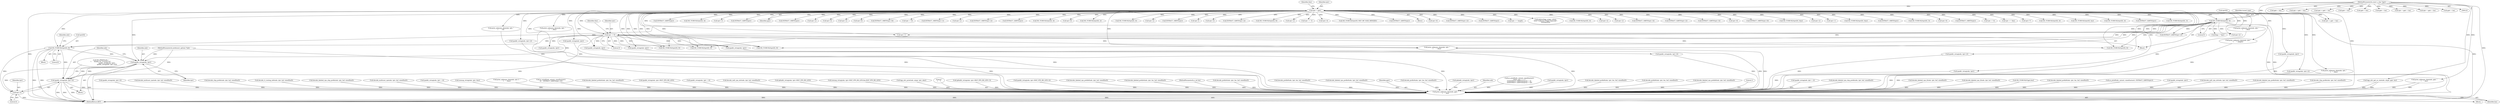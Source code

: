 digraph "0_tcpdump_d10a0f980fe8f9407ab1ffbd612641433ebe175e@array" {
"1002447" [label="(Call,ND_TCHECK2(tptr[0], 8))"];
"1000142" [label="(Call,tptr = pptr)"];
"1000128" [label="(MethodParameterIn,const u_char *pptr)"];
"1002395" [label="(Call,ND_TCHECK2(tptr[0], 5))"];
"1002436" [label="(Call,tptr +=5)"];
"1002458" [label="(Call,ipaddr_string(ndo, tptr))"];
"1002461" [label="(Call,ipaddr_string(ndo, tptr+4))"];
"1002909" [label="(Call,print_unknown_data(ndo, pptr, \"\n\t    \", len))"];
"1002463" [label="(Call,tptr+4)"];
"1001706" [label="(Call,decode_prefix4(ndo, tptr, len, buf, sizeof(buf)))"];
"1002668" [label="(Call,EXTRACT_32BITS(tptr))"];
"1001430" [label="(Call,decode_labeled_prefix6(ndo, tptr, len, buf, sizeof(buf)))"];
"1002913" [label="(Identifier,len)"];
"1001390" [label="(Call,decode_prefix6(ndo, tptr, len, buf, sizeof(buf)))"];
"1002401" [label="(Identifier,tunnel_type)"];
"1002464" [label="(Identifier,tptr)"];
"1000126" [label="(MethodParameterIn,netdissect_options *ndo)"];
"1002465" [label="(Literal,4)"];
"1000977" [label="(Call,isonsap_string(ndo, tptr, tlen))"];
"1000347" [label="(Call,ND_TCHECK2(tptr[0], 4))"];
"1002354" [label="(Call,tptr+3)"];
"1002378" [label="(Call,print_unknown_data(ndo, tptr, \"\n\t      \", 8))"];
"1000146" [label="(Identifier,tlen)"];
"1001818" [label="(Call,decode_prefix6(ndo, tptr, len, buf, sizeof(buf)))"];
"1001262" [label="(Call,decode_labeled_vpn_prefix4(ndo, tptr, buf, sizeof(buf)))"];
"1002911" [label="(Identifier,pptr)"];
"1002848" [label="(Call,EXTRACT_32BITS(tptr))"];
"1002298" [label="(Call,ipaddr_string(ndo, tptr+2))"];
"1000144" [label="(Identifier,pptr)"];
"1000406" [label="(Call,EXTRACT_16BITS(tptr))"];
"1002440" [label="(Identifier,tlen)"];
"1002909" [label="(Call,print_unknown_data(ndo, pptr, \"\n\t    \", len))"];
"1001898" [label="(Call,decode_labeled_vpn_prefix6(ndo, tptr, buf, sizeof(buf)))"];
"1002437" [label="(Identifier,tptr)"];
"1000208" [label="(Call,pptr + len)"];
"1002915" [label="(Literal,1)"];
"1002203" [label="(Call,ipaddr_string(ndo, tptr+4))"];
"1002431" [label="(Call,EXTRACT_24BITS(tptr+2))"];
"1002195" [label="(Call,tptr+2)"];
"1000861" [label="(Call,ip6addr_string(ndo, tptr))"];
"1002910" [label="(Identifier,ndo)"];
"1002457" [label="(Block,)"];
"1002200" [label="(Call,tptr+4)"];
"1001691" [label="(Call,tptr < pptr + len)"];
"1000258" [label="(Call,as_printf(ndo, astostr, sizeof(astostr),\n\t\t\t\tas_size == 2 ?\n\t\t\t\tEXTRACT_16BITS(&tptr[2 + i]) :\n\t\t\t\tEXTRACT_32BITS(&tptr[2 + i])))"];
"1002505" [label="(Call,ND_TCHECK2(tptr[0], 8))"];
"1002257" [label="(Call,tptr+2)"];
"1000955" [label="(Call,ipaddr_string(ndo, tptr))"];
"1002308" [label="(Call,tptr+6)"];
"1000128" [label="(MethodParameterIn,const u_char *pptr)"];
"1002224" [label="(Call,EXTRACT_16BITS(tptr+6))"];
"1001167" [label="(Call,tptr < pptr + len)"];
"1002387" [label="(Call,tptr +=8)"];
"1002516" [label="(Call,ipaddr_string(ndo, tptr))"];
"1001169" [label="(Call,pptr + len)"];
"1000408" [label="(Call,ipaddr_string(ndo, tptr + 2))"];
"1001693" [label="(Call,pptr + len)"];
"1001566" [label="(Call,decode_labeled_vpn_clnp_prefix(ndo, tptr, buf, sizeof(buf)))"];
"1001625" [label="(Call,pptr + len)"];
"1002581" [label="(Call,EXTRACT_16BITS(tptr+1))"];
"1002444" [label="(Block,)"];
"1000200" [label="(Call,bgp_attr_get_as_size(ndo, atype, pptr, len))"];
"1001930" [label="(Call,decode_labeled_vpn_l2(ndo, tptr, buf, sizeof(buf)))"];
"1001623" [label="(Call,tptr = pptr + len)"];
"1001502" [label="(Call,decode_labeled_vpn_l2(ndo, tptr, buf, sizeof(buf)))"];
"1002395" [label="(Call,ND_TCHECK2(tptr[0], 5))"];
"1002286" [label="(Call,tptr+2)"];
"1002905" [label="(Call,ND_TCHECK2(*pptr,len))"];
"1000143" [label="(Identifier,tptr)"];
"1002194" [label="(Call,EXTRACT_16BITS(tptr+2))"];
"1000598" [label="(Call,ipaddr_string(ndo, tptr))"];
"1002489" [label="(Call,ND_TCHECK2(tptr[0], 4))"];
"1000493" [label="(Call,EXTRACT_32BITS(tptr))"];
"1001858" [label="(Call,decode_labeled_prefix6(ndo, tptr, len, buf, sizeof(buf)))"];
"1002663" [label="(Call,as_printf(ndo, astostr, sizeof(astostr), EXTRACT_32BITS(tptr)))"];
"1000557" [label="(Call,ND_TCHECK2(tptr[0], 4))"];
"1002119" [label="(Call,tptr = pptr + len)"];
"1002536" [label="(Call,ipaddr_string(ndo, tptr))"];
"1000767" [label="(Call,ipaddr_string(ndo, tptr))"];
"1002325" [label="(Call,tptr+6)"];
"1002151" [label="(Call,ND_TCHECK2(tptr[0], 2))"];
"1000206" [label="(Call,tptr < pptr + len)"];
"1000587" [label="(Call,ND_TCHECK2(tptr[0], 4))"];
"1002349" [label="(Call,tptr+2)"];
"1001358" [label="(Call,decode_mdt_vpn_nlri(ndo, tptr, buf, sizeof(buf)))"];
"1000622" [label="(Call,EXTRACT_16BITS(tptr))"];
"1002454" [label="(Identifier,ndo)"];
"1001786" [label="(Call,decode_labeled_vpn_prefix4(ndo, tptr, buf, sizeof(buf)))"];
"1002091" [label="(Call,tptr-3)"];
"1001962" [label="(Call,decode_clnp_prefix(ndo, tptr, buf, sizeof(buf)))"];
"1002358" [label="(Call,tptr+4)"];
"1002242" [label="(Call,EXTRACT_32BITS(tptr+2))"];
"1000445" [label="(Call,ND_TCHECK2(tptr[0], 8))"];
"1002482" [label="(Call,ipaddr_string(ndo, tptr+4))"];
"1002462" [label="(Identifier,ndo)"];
"1002221" [label="(Call,tptr+2)"];
"1002585" [label="(Call,tptr += 3)"];
"1002205" [label="(Call,tptr+4)"];
"1001326" [label="(Call,decode_multicast_vpn(ndo, tptr, buf, sizeof(buf)))"];
"1001534" [label="(Call,decode_clnp_prefix(ndo, tptr, buf, sizeof(buf)))"];
"1001640" [label="(Call,ND_TCHECK2(tptr[0], BGP_MP_NLRI_MINSIZE))"];
"1001294" [label="(Call,decode_rt_routing_info(ndo, tptr, buf, sizeof(buf)))"];
"1002436" [label="(Call,tptr +=5)"];
"1002452" [label="(Call,ND_PRINT((ndo, \"\n\t      Sender %s, P-Group %s\",\n                           ipaddr_string(ndo, tptr),\n                           ipaddr_string(ndo, tptr+4))))"];
"1002406" [label="(Call,flags = *tptr)"];
"1000426" [label="(Call,EXTRACT_32BITS(tptr))"];
"1001092" [label="(Call,print_unknown_data(ndo, tptr, \"\n\t    \", tlen))"];
"1002459" [label="(Identifier,ndo)"];
"1001994" [label="(Call,decode_labeled_vpn_clnp_prefix(ndo, tptr, buf, sizeof(buf)))"];
"1000130" [label="(Block,)"];
"1002058" [label="(Call,decode_multicast_vpn(ndo, tptr, buf, sizeof(buf)))"];
"1000428" [label="(Call,ipaddr_string(ndo, tptr + 4))"];
"1002225" [label="(Call,tptr+6)"];
"1002368" [label="(Call,EXTRACT_16BITS(tptr+2))"];
"1002463" [label="(Call,tptr+4)"];
"1002635" [label="(Call,print_unknown_data(ndo, tptr,\"\n\t      \", length))"];
"1002109" [label="(Call,print_unknown_data(ndo, tptr-3, \"\n\t    \", tlen))"];
"1000357" [label="(Call,EXTRACT_32BITS(tptr))"];
"1002640" [label="(Call,tptr += length)"];
"1002499" [label="(Call,ipaddr_string(ndo, tptr))"];
"1000170" [label="(Call,tok2str(bgp_origin_values,\n\t\t\t\t\t\t\"Unknown Origin Typecode\",\n\t\t\t\t\t\ttptr[0]))"];
"1002648" [label="(Call,ND_TCHECK2(tptr[0], 4))"];
"1002369" [label="(Call,tptr+2)"];
"1000331" [label="(Call,ipaddr_string(ndo, tptr))"];
"1002237" [label="(Call,as_printf(ndo, astostr, sizeof(astostr),\n\t\t\t    EXTRACT_32BITS(tptr+2)))"];
"1002396" [label="(Call,tptr[0])"];
"1002451" [label="(Literal,8)"];
"1002300" [label="(Call,tptr+2)"];
"1002919" [label="(MethodReturn,RET)"];
"1001222" [label="(Call,decode_labeled_prefix4(ndo, tptr, len, buf, sizeof(buf)))"];
"1000815" [label="(Call,ipaddr_string(ndo, tptr+BGP_VPN_RD_LEN))"];
"1000463" [label="(Call,ipaddr_string(ndo, tptr + 4))"];
"1002357" [label="(Call,EXTRACT_16BITS(tptr+4))"];
"1002256" [label="(Call,EXTRACT_32BITS(tptr+2))"];
"1002461" [label="(Call,ipaddr_string(ndo, tptr+4))"];
"1002026" [label="(Call,decode_mdt_vpn_nlri(ndo, tptr, buf, sizeof(buf)))"];
"1000909" [label="(Call,ip6addr_string(ndo, tptr+BGP_VPN_RD_LEN))"];
"1002199" [label="(Call,EXTRACT_32BITS(tptr+4))"];
"1002331" [label="(Call,tptr+6)"];
"1002284" [label="(Call,ipaddr_string(ndo, tptr+2))"];
"1002246" [label="(Call,EXTRACT_16BITS(tptr+6))"];
"1001018" [label="(Call,isonsap_string(ndo, tptr+BGP_VPN_RD_LEN,tlen-BGP_VPN_RD_LEN))"];
"1000682" [label="(Call,print_unknown_data(ndo, tptr, \"\n\t    \", tlen))"];
"1001073" [label="(Call,ND_TCHECK2(tptr[0], tlen))"];
"1002243" [label="(Call,tptr+2)"];
"1002800" [label="(Call,bgp_attr_print(ndo, atype, tptr, alen))"];
"1002582" [label="(Call,tptr+1)"];
"1002121" [label="(Call,pptr + len)"];
"1002479" [label="(Call,ipaddr_string(ndo, tptr))"];
"1000663" [label="(Call,ND_TCHECK2(tptr[0], tlen))"];
"1002158" [label="(Call,EXTRACT_16BITS(tptr))"];
"1002448" [label="(Call,tptr[0])"];
"1000142" [label="(Call,tptr = pptr)"];
"1000615" [label="(Call,ND_TCHECK2(tptr[0], 3))"];
"1002912" [label="(Literal,\"\n\t    \")"];
"1002247" [label="(Call,tptr+6)"];
"1000567" [label="(Call,ipaddr_string(ndo, tptr))"];
"1001647" [label="(Call,EXTRACT_16BITS(tptr))"];
"1002432" [label="(Call,tptr+2)"];
"1001058" [label="(Call,ip6addr_string(ndo, tptr+BGP_VPN_RD_LEN+3))"];
"1000542" [label="(Call,tptr +=4)"];
"1002904" [label="(Block,)"];
"1002552" [label="(Call,print_unknown_data(ndo, tptr, \"\n\t      \", tlen))"];
"1001097" [label="(Call,tptr += tlen)"];
"1002315" [label="(Call,tptr+7)"];
"1002403" [label="(Call,tptr+1)"];
"1002219" [label="(Call,ipaddr_string(ndo, tptr+2))"];
"1000486" [label="(Call,ND_TCHECK2(tptr[0], 4))"];
"1001615" [label="(Call,print_unknown_data(ndo, tptr, \"\n\t    \", tlen))"];
"1001038" [label="(Call,ipaddr_string(ndo, tptr+BGP_VPN_RD_LEN+4))"];
"1002438" [label="(Literal,5)"];
"1000385" [label="(Call,ND_TCHECK2(tptr[0], len))"];
"1001470" [label="(Call,decode_labeled_vpn_prefix6(ndo, tptr, buf, sizeof(buf)))"];
"1001746" [label="(Call,decode_labeled_prefix4(ndo, tptr, len, buf, sizeof(buf)))"];
"1002392" [label="(Block,)"];
"1000129" [label="(MethodParameterIn,u_int len)"];
"1002468" [label="(Call,ND_TCHECK2(tptr[0], 8))"];
"1002447" [label="(Call,ND_TCHECK2(tptr[0], 8))"];
"1000321" [label="(Call,ND_TCHECK2(tptr[0], 4))"];
"1002399" [label="(Literal,5)"];
"1002458" [label="(Call,ipaddr_string(ndo, tptr))"];
"1000461" [label="(Call,EXTRACT_32BITS(tptr))"];
"1002460" [label="(Identifier,tptr)"];
"1002570" [label="(Call,ND_TCHECK2(tptr[0], 3))"];
"1001182" [label="(Call,decode_prefix4(ndo, tptr, len, buf, sizeof(buf)))"];
"1002890" [label="(Call,print_unknown_data(ndo, pptr, \"\n\t    \", len))"];
"1002525" [label="(Call,ND_TCHECK2(tptr[0], 8))"];
"1002447" -> "1002444"  [label="AST: "];
"1002447" -> "1002451"  [label="CFG: "];
"1002448" -> "1002447"  [label="AST: "];
"1002451" -> "1002447"  [label="AST: "];
"1002454" -> "1002447"  [label="CFG: "];
"1002447" -> "1002919"  [label="DDG: "];
"1002447" -> "1002919"  [label="DDG: "];
"1000142" -> "1002447"  [label="DDG: "];
"1002395" -> "1002447"  [label="DDG: "];
"1002436" -> "1002447"  [label="DDG: "];
"1002447" -> "1002458"  [label="DDG: "];
"1002447" -> "1002461"  [label="DDG: "];
"1002447" -> "1002463"  [label="DDG: "];
"1000142" -> "1000130"  [label="AST: "];
"1000142" -> "1000144"  [label="CFG: "];
"1000143" -> "1000142"  [label="AST: "];
"1000144" -> "1000142"  [label="AST: "];
"1000146" -> "1000142"  [label="CFG: "];
"1000142" -> "1002919"  [label="DDG: "];
"1000142" -> "1002919"  [label="DDG: "];
"1000128" -> "1000142"  [label="DDG: "];
"1000142" -> "1000170"  [label="DDG: "];
"1000142" -> "1000206"  [label="DDG: "];
"1000142" -> "1000321"  [label="DDG: "];
"1000142" -> "1000331"  [label="DDG: "];
"1000142" -> "1000347"  [label="DDG: "];
"1000142" -> "1000357"  [label="DDG: "];
"1000142" -> "1000385"  [label="DDG: "];
"1000142" -> "1000406"  [label="DDG: "];
"1000142" -> "1000426"  [label="DDG: "];
"1000142" -> "1000445"  [label="DDG: "];
"1000142" -> "1000461"  [label="DDG: "];
"1000142" -> "1000486"  [label="DDG: "];
"1000142" -> "1000493"  [label="DDG: "];
"1000142" -> "1000542"  [label="DDG: "];
"1000142" -> "1000557"  [label="DDG: "];
"1000142" -> "1000567"  [label="DDG: "];
"1000142" -> "1000587"  [label="DDG: "];
"1000142" -> "1000598"  [label="DDG: "];
"1000142" -> "1000615"  [label="DDG: "];
"1000142" -> "1000622"  [label="DDG: "];
"1000142" -> "1000663"  [label="DDG: "];
"1000142" -> "1000682"  [label="DDG: "];
"1000142" -> "1001073"  [label="DDG: "];
"1000142" -> "1001092"  [label="DDG: "];
"1000142" -> "1001097"  [label="DDG: "];
"1000142" -> "1001615"  [label="DDG: "];
"1000142" -> "1001640"  [label="DDG: "];
"1000142" -> "1001647"  [label="DDG: "];
"1000142" -> "1002091"  [label="DDG: "];
"1000142" -> "1002151"  [label="DDG: "];
"1000142" -> "1002158"  [label="DDG: "];
"1000142" -> "1002194"  [label="DDG: "];
"1000142" -> "1002195"  [label="DDG: "];
"1000142" -> "1002199"  [label="DDG: "];
"1000142" -> "1002200"  [label="DDG: "];
"1000142" -> "1002203"  [label="DDG: "];
"1000142" -> "1002205"  [label="DDG: "];
"1000142" -> "1002219"  [label="DDG: "];
"1000142" -> "1002221"  [label="DDG: "];
"1000142" -> "1002224"  [label="DDG: "];
"1000142" -> "1002225"  [label="DDG: "];
"1000142" -> "1002242"  [label="DDG: "];
"1000142" -> "1002243"  [label="DDG: "];
"1000142" -> "1002246"  [label="DDG: "];
"1000142" -> "1002247"  [label="DDG: "];
"1000142" -> "1002256"  [label="DDG: "];
"1000142" -> "1002257"  [label="DDG: "];
"1000142" -> "1002284"  [label="DDG: "];
"1000142" -> "1002286"  [label="DDG: "];
"1000142" -> "1002298"  [label="DDG: "];
"1000142" -> "1002300"  [label="DDG: "];
"1000142" -> "1002308"  [label="DDG: "];
"1000142" -> "1002315"  [label="DDG: "];
"1000142" -> "1002325"  [label="DDG: "];
"1000142" -> "1002331"  [label="DDG: "];
"1000142" -> "1002349"  [label="DDG: "];
"1000142" -> "1002354"  [label="DDG: "];
"1000142" -> "1002357"  [label="DDG: "];
"1000142" -> "1002358"  [label="DDG: "];
"1000142" -> "1002368"  [label="DDG: "];
"1000142" -> "1002369"  [label="DDG: "];
"1000142" -> "1002378"  [label="DDG: "];
"1000142" -> "1002387"  [label="DDG: "];
"1000142" -> "1002395"  [label="DDG: "];
"1000142" -> "1002403"  [label="DDG: "];
"1000142" -> "1002431"  [label="DDG: "];
"1000142" -> "1002432"  [label="DDG: "];
"1000142" -> "1002436"  [label="DDG: "];
"1000142" -> "1002458"  [label="DDG: "];
"1000142" -> "1002468"  [label="DDG: "];
"1000142" -> "1002479"  [label="DDG: "];
"1000142" -> "1002489"  [label="DDG: "];
"1000142" -> "1002499"  [label="DDG: "];
"1000142" -> "1002505"  [label="DDG: "];
"1000142" -> "1002516"  [label="DDG: "];
"1000142" -> "1002525"  [label="DDG: "];
"1000142" -> "1002536"  [label="DDG: "];
"1000142" -> "1002552"  [label="DDG: "];
"1000142" -> "1002570"  [label="DDG: "];
"1000142" -> "1002581"  [label="DDG: "];
"1000142" -> "1002582"  [label="DDG: "];
"1000142" -> "1002585"  [label="DDG: "];
"1000142" -> "1002635"  [label="DDG: "];
"1000142" -> "1002640"  [label="DDG: "];
"1000142" -> "1002648"  [label="DDG: "];
"1000142" -> "1002668"  [label="DDG: "];
"1000142" -> "1002848"  [label="DDG: "];
"1000128" -> "1000125"  [label="AST: "];
"1000128" -> "1002919"  [label="DDG: "];
"1000128" -> "1000200"  [label="DDG: "];
"1000128" -> "1000206"  [label="DDG: "];
"1000128" -> "1000208"  [label="DDG: "];
"1000128" -> "1001167"  [label="DDG: "];
"1000128" -> "1001169"  [label="DDG: "];
"1000128" -> "1001623"  [label="DDG: "];
"1000128" -> "1001625"  [label="DDG: "];
"1000128" -> "1001691"  [label="DDG: "];
"1000128" -> "1001693"  [label="DDG: "];
"1000128" -> "1002119"  [label="DDG: "];
"1000128" -> "1002121"  [label="DDG: "];
"1000128" -> "1002890"  [label="DDG: "];
"1000128" -> "1002909"  [label="DDG: "];
"1002395" -> "1002392"  [label="AST: "];
"1002395" -> "1002399"  [label="CFG: "];
"1002396" -> "1002395"  [label="AST: "];
"1002399" -> "1002395"  [label="AST: "];
"1002401" -> "1002395"  [label="CFG: "];
"1002395" -> "1002919"  [label="DDG: "];
"1002395" -> "1002919"  [label="DDG: "];
"1002395" -> "1002403"  [label="DDG: "];
"1002395" -> "1002406"  [label="DDG: "];
"1002395" -> "1002431"  [label="DDG: "];
"1002395" -> "1002432"  [label="DDG: "];
"1002395" -> "1002436"  [label="DDG: "];
"1002395" -> "1002468"  [label="DDG: "];
"1002395" -> "1002489"  [label="DDG: "];
"1002395" -> "1002505"  [label="DDG: "];
"1002395" -> "1002525"  [label="DDG: "];
"1002395" -> "1002552"  [label="DDG: "];
"1002436" -> "1002392"  [label="AST: "];
"1002436" -> "1002438"  [label="CFG: "];
"1002437" -> "1002436"  [label="AST: "];
"1002438" -> "1002436"  [label="AST: "];
"1002440" -> "1002436"  [label="CFG: "];
"1002436" -> "1002919"  [label="DDG: "];
"1002436" -> "1002458"  [label="DDG: "];
"1002436" -> "1002468"  [label="DDG: "];
"1002436" -> "1002479"  [label="DDG: "];
"1002436" -> "1002489"  [label="DDG: "];
"1002436" -> "1002499"  [label="DDG: "];
"1002436" -> "1002505"  [label="DDG: "];
"1002436" -> "1002516"  [label="DDG: "];
"1002436" -> "1002525"  [label="DDG: "];
"1002436" -> "1002536"  [label="DDG: "];
"1002436" -> "1002552"  [label="DDG: "];
"1002458" -> "1002457"  [label="AST: "];
"1002458" -> "1002460"  [label="CFG: "];
"1002459" -> "1002458"  [label="AST: "];
"1002460" -> "1002458"  [label="AST: "];
"1002462" -> "1002458"  [label="CFG: "];
"1002458" -> "1002919"  [label="DDG: "];
"1000126" -> "1002458"  [label="DDG: "];
"1002458" -> "1002461"  [label="DDG: "];
"1002458" -> "1002461"  [label="DDG: "];
"1002458" -> "1002463"  [label="DDG: "];
"1002461" -> "1002457"  [label="AST: "];
"1002461" -> "1002463"  [label="CFG: "];
"1002462" -> "1002461"  [label="AST: "];
"1002463" -> "1002461"  [label="AST: "];
"1002452" -> "1002461"  [label="CFG: "];
"1002461" -> "1002919"  [label="DDG: "];
"1002461" -> "1002919"  [label="DDG: "];
"1002461" -> "1002919"  [label="DDG: "];
"1000126" -> "1002461"  [label="DDG: "];
"1002461" -> "1002909"  [label="DDG: "];
"1002909" -> "1002904"  [label="AST: "];
"1002909" -> "1002913"  [label="CFG: "];
"1002910" -> "1002909"  [label="AST: "];
"1002911" -> "1002909"  [label="AST: "];
"1002912" -> "1002909"  [label="AST: "];
"1002913" -> "1002909"  [label="AST: "];
"1002915" -> "1002909"  [label="CFG: "];
"1002909" -> "1002919"  [label="DDG: "];
"1002909" -> "1002919"  [label="DDG: "];
"1002909" -> "1002919"  [label="DDG: "];
"1002909" -> "1002919"  [label="DDG: "];
"1000682" -> "1002909"  [label="DDG: "];
"1002058" -> "1002909"  [label="DDG: "];
"1001018" -> "1002909"  [label="DDG: "];
"1001706" -> "1002909"  [label="DDG: "];
"1002026" -> "1002909"  [label="DDG: "];
"1001470" -> "1002909"  [label="DDG: "];
"1002552" -> "1002909"  [label="DDG: "];
"1001390" -> "1002909"  [label="DDG: "];
"1000861" -> "1002909"  [label="DDG: "];
"1002890" -> "1002909"  [label="DDG: "];
"1002890" -> "1002909"  [label="DDG: "];
"1000258" -> "1002909"  [label="DDG: "];
"1001294" -> "1002909"  [label="DDG: "];
"1001566" -> "1002909"  [label="DDG: "];
"1001222" -> "1002909"  [label="DDG: "];
"1000815" -> "1002909"  [label="DDG: "];
"1001858" -> "1002909"  [label="DDG: "];
"1001818" -> "1002909"  [label="DDG: "];
"1000200" -> "1002909"  [label="DDG: "];
"1000200" -> "1002909"  [label="DDG: "];
"1000598" -> "1002909"  [label="DDG: "];
"1001746" -> "1002909"  [label="DDG: "];
"1002284" -> "1002909"  [label="DDG: "];
"1001534" -> "1002909"  [label="DDG: "];
"1002482" -> "1002909"  [label="DDG: "];
"1000567" -> "1002909"  [label="DDG: "];
"1001962" -> "1002909"  [label="DDG: "];
"1002219" -> "1002909"  [label="DDG: "];
"1000408" -> "1002909"  [label="DDG: "];
"1002663" -> "1002909"  [label="DDG: "];
"1002635" -> "1002909"  [label="DDG: "];
"1001358" -> "1002909"  [label="DDG: "];
"1001786" -> "1002909"  [label="DDG: "];
"1002203" -> "1002909"  [label="DDG: "];
"1001262" -> "1002909"  [label="DDG: "];
"1000331" -> "1002909"  [label="DDG: "];
"1002536" -> "1002909"  [label="DDG: "];
"1001898" -> "1002909"  [label="DDG: "];
"1002499" -> "1002909"  [label="DDG: "];
"1002298" -> "1002909"  [label="DDG: "];
"1001615" -> "1002909"  [label="DDG: "];
"1001182" -> "1002909"  [label="DDG: "];
"1002378" -> "1002909"  [label="DDG: "];
"1000909" -> "1002909"  [label="DDG: "];
"1000463" -> "1002909"  [label="DDG: "];
"1002109" -> "1002909"  [label="DDG: "];
"1002516" -> "1002909"  [label="DDG: "];
"1002237" -> "1002909"  [label="DDG: "];
"1001092" -> "1002909"  [label="DDG: "];
"1002800" -> "1002909"  [label="DDG: "];
"1001930" -> "1002909"  [label="DDG: "];
"1001058" -> "1002909"  [label="DDG: "];
"1001326" -> "1002909"  [label="DDG: "];
"1000977" -> "1002909"  [label="DDG: "];
"1000955" -> "1002909"  [label="DDG: "];
"1000428" -> "1002909"  [label="DDG: "];
"1001994" -> "1002909"  [label="DDG: "];
"1000767" -> "1002909"  [label="DDG: "];
"1001038" -> "1002909"  [label="DDG: "];
"1001430" -> "1002909"  [label="DDG: "];
"1001502" -> "1002909"  [label="DDG: "];
"1000126" -> "1002909"  [label="DDG: "];
"1002905" -> "1002909"  [label="DDG: "];
"1000129" -> "1002909"  [label="DDG: "];
"1002463" -> "1002465"  [label="CFG: "];
"1002464" -> "1002463"  [label="AST: "];
"1002465" -> "1002463"  [label="AST: "];
"1002463" -> "1002919"  [label="DDG: "];
}
